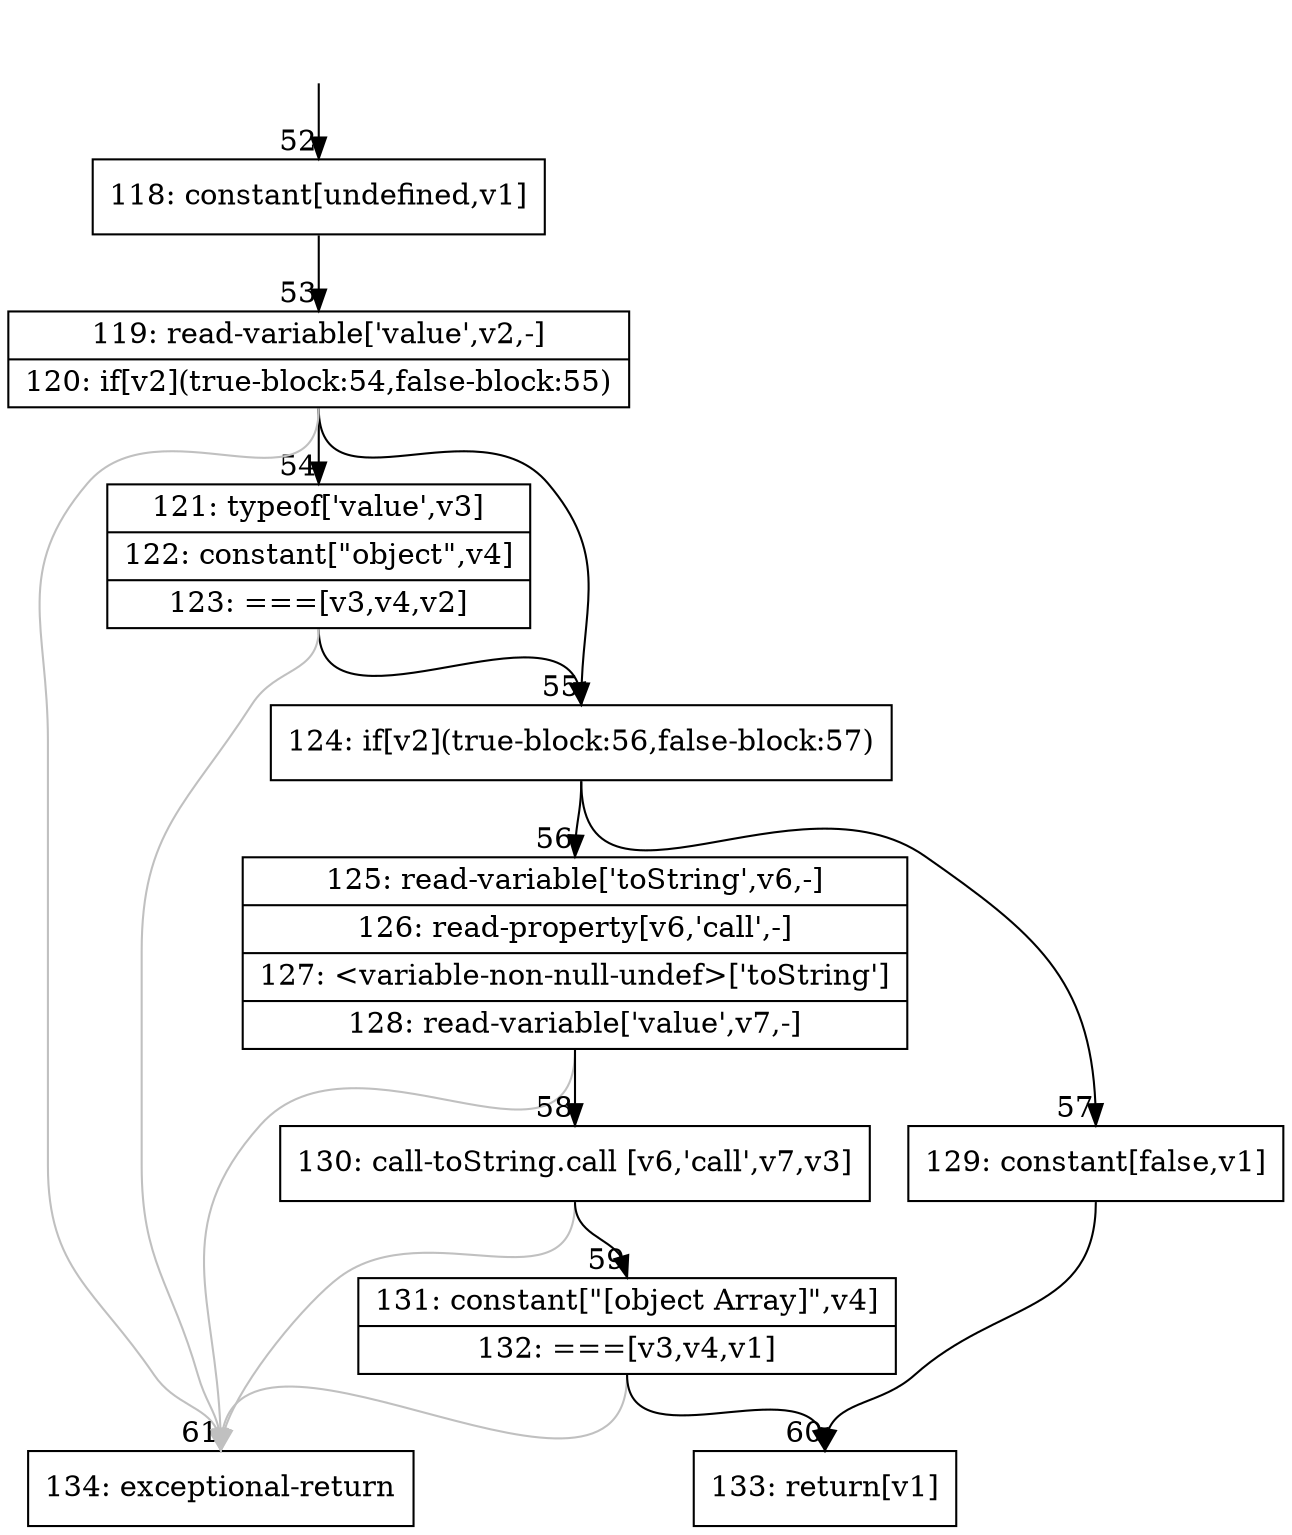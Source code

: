 digraph {
rankdir="TD"
BB_entry8[shape=none,label=""];
BB_entry8 -> BB52 [tailport=s, headport=n, headlabel="    52"]
BB52 [shape=record label="{118: constant[undefined,v1]}" ] 
BB52 -> BB53 [tailport=s, headport=n, headlabel="      53"]
BB53 [shape=record label="{119: read-variable['value',v2,-]|120: if[v2](true-block:54,false-block:55)}" ] 
BB53 -> BB55 [tailport=s, headport=n, headlabel="      55"]
BB53 -> BB54 [tailport=s, headport=n, headlabel="      54"]
BB53 -> BB61 [tailport=s, headport=n, color=gray, headlabel="      61"]
BB54 [shape=record label="{121: typeof['value',v3]|122: constant[\"object\",v4]|123: ===[v3,v4,v2]}" ] 
BB54 -> BB55 [tailport=s, headport=n]
BB54 -> BB61 [tailport=s, headport=n, color=gray]
BB55 [shape=record label="{124: if[v2](true-block:56,false-block:57)}" ] 
BB55 -> BB56 [tailport=s, headport=n, headlabel="      56"]
BB55 -> BB57 [tailport=s, headport=n, headlabel="      57"]
BB56 [shape=record label="{125: read-variable['toString',v6,-]|126: read-property[v6,'call',-]|127: \<variable-non-null-undef\>['toString']|128: read-variable['value',v7,-]}" ] 
BB56 -> BB58 [tailport=s, headport=n, headlabel="      58"]
BB56 -> BB61 [tailport=s, headport=n, color=gray]
BB57 [shape=record label="{129: constant[false,v1]}" ] 
BB57 -> BB60 [tailport=s, headport=n, headlabel="      60"]
BB58 [shape=record label="{130: call-toString.call [v6,'call',v7,v3]}" ] 
BB58 -> BB59 [tailport=s, headport=n, headlabel="      59"]
BB58 -> BB61 [tailport=s, headport=n, color=gray]
BB59 [shape=record label="{131: constant[\"[object Array]\",v4]|132: ===[v3,v4,v1]}" ] 
BB59 -> BB60 [tailport=s, headport=n]
BB59 -> BB61 [tailport=s, headport=n, color=gray]
BB60 [shape=record label="{133: return[v1]}" ] 
BB61 [shape=record label="{134: exceptional-return}" ] 
//#$~ 88
}
